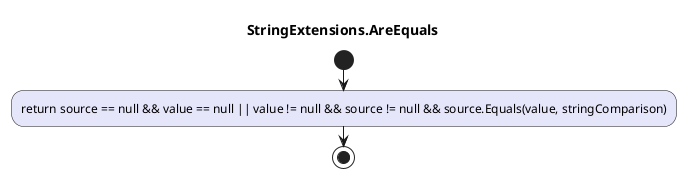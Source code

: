 @startuml StringExtensions.AreEquals
title StringExtensions.AreEquals
start
#Lavender:return source == null && value == null || value != null && source != null && source.Equals(value, stringComparison);
stop
@enduml

